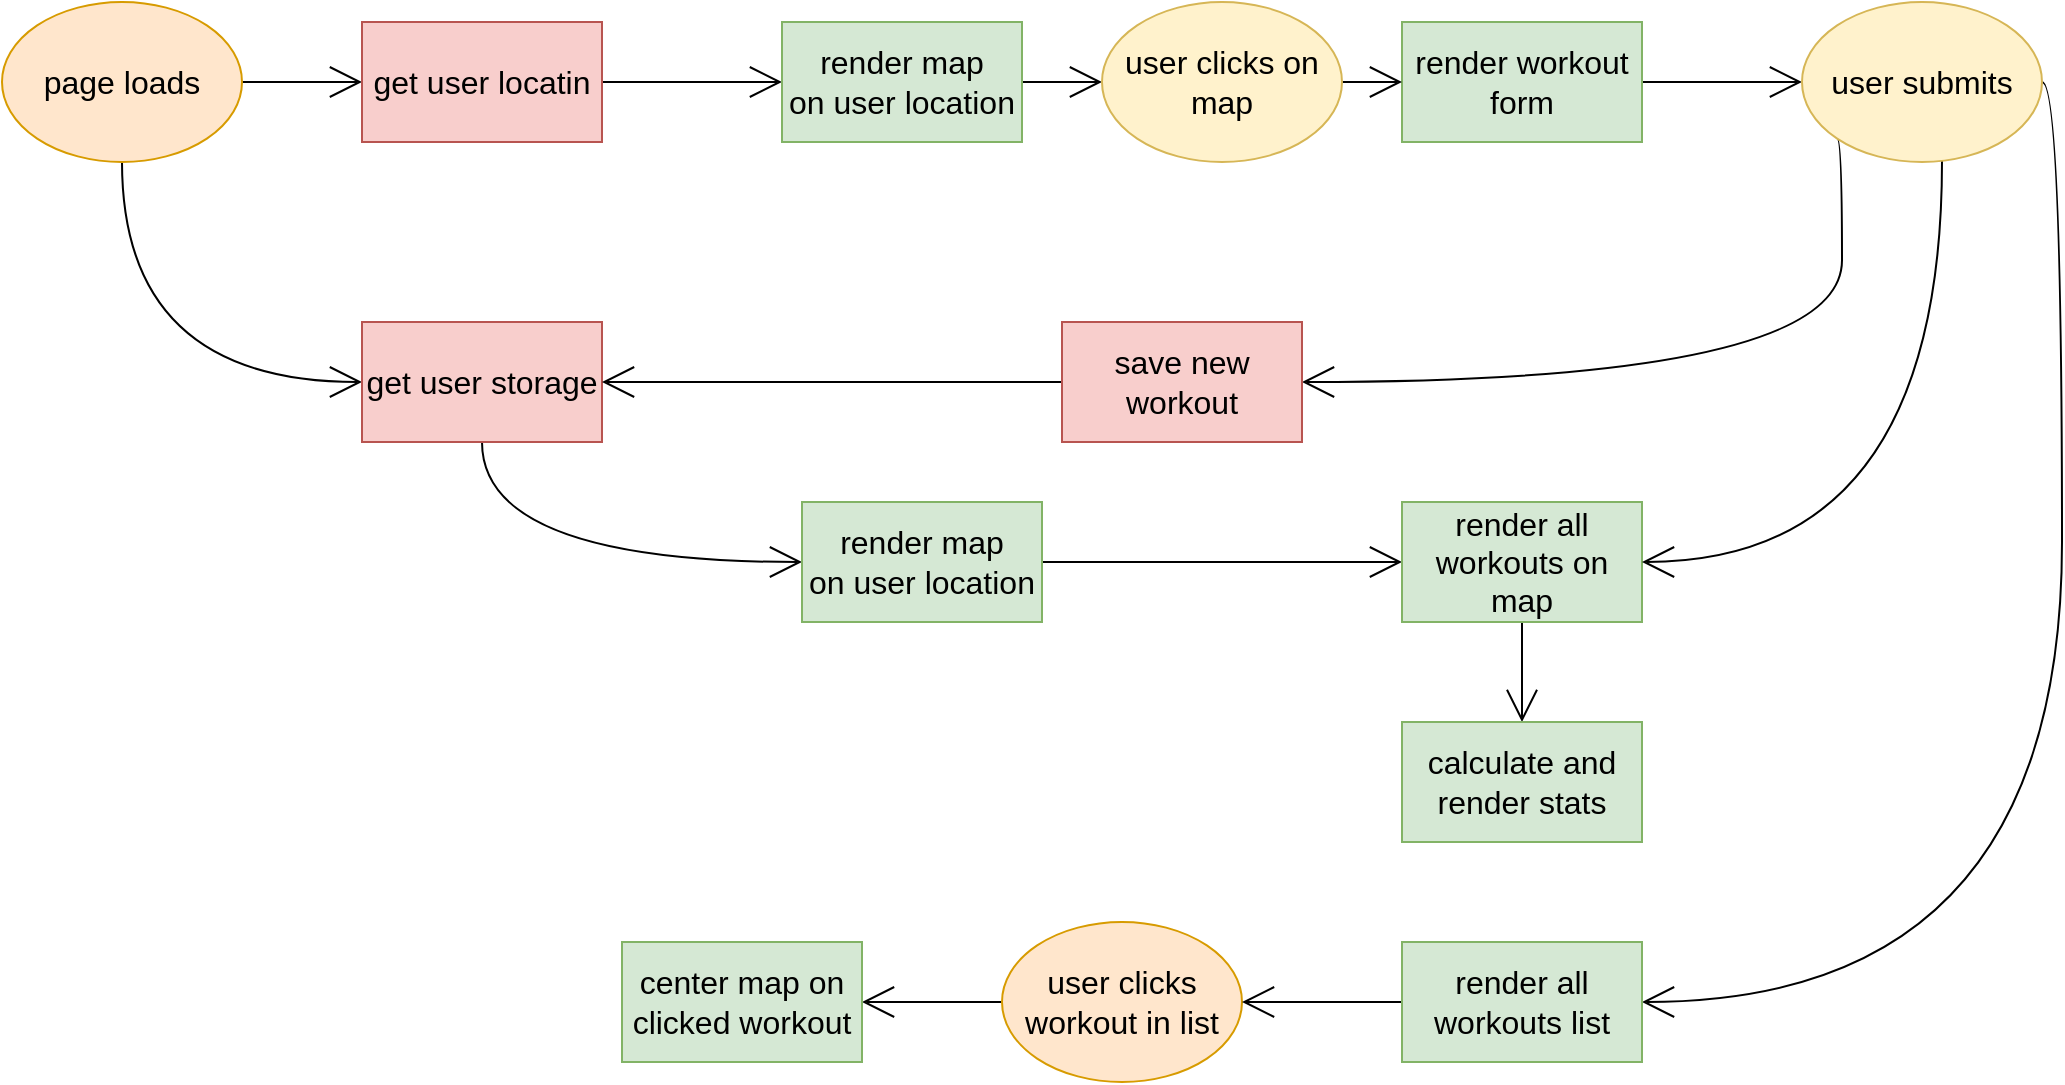 <mxfile version="20.1.3" type="device"><diagram id="C5RBs43oDa-KdzZeNtuy" name="Page-1"><mxGraphModel dx="1422" dy="805" grid="1" gridSize="10" guides="1" tooltips="1" connect="1" arrows="1" fold="1" page="1" pageScale="1" pageWidth="1600" pageHeight="900" math="0" shadow="0"><root><mxCell id="WIyWlLk6GJQsqaUBKTNV-0"/><mxCell id="WIyWlLk6GJQsqaUBKTNV-1" parent="WIyWlLk6GJQsqaUBKTNV-0"/><mxCell id="ao5uxAmH5-SWPgVZtmLm-2" style="edgeStyle=orthogonalEdgeStyle;curved=1;rounded=0;orthogonalLoop=1;jettySize=auto;html=1;fontSize=12;endArrow=open;startSize=14;endSize=14;" parent="WIyWlLk6GJQsqaUBKTNV-1" source="ao5uxAmH5-SWPgVZtmLm-0" target="ao5uxAmH5-SWPgVZtmLm-1" edge="1"><mxGeometry relative="1" as="geometry"/></mxCell><mxCell id="ao5uxAmH5-SWPgVZtmLm-5" style="edgeStyle=orthogonalEdgeStyle;curved=1;rounded=0;orthogonalLoop=1;jettySize=auto;html=1;exitX=0.5;exitY=1;exitDx=0;exitDy=0;entryX=0;entryY=0.5;entryDx=0;entryDy=0;fontSize=12;endArrow=open;startSize=14;endSize=14;" parent="WIyWlLk6GJQsqaUBKTNV-1" source="ao5uxAmH5-SWPgVZtmLm-0" target="ao5uxAmH5-SWPgVZtmLm-4" edge="1"><mxGeometry relative="1" as="geometry"><Array as="points"><mxPoint x="170" y="300"/></Array></mxGeometry></mxCell><mxCell id="ao5uxAmH5-SWPgVZtmLm-0" value="page loads" style="ellipse;whiteSpace=wrap;html=1;fontSize=16;fillColor=#ffe6cc;strokeColor=#d79b00;" parent="WIyWlLk6GJQsqaUBKTNV-1" vertex="1"><mxGeometry x="110" y="110" width="120" height="80" as="geometry"/></mxCell><mxCell id="ao5uxAmH5-SWPgVZtmLm-7" style="edgeStyle=orthogonalEdgeStyle;curved=1;rounded=0;orthogonalLoop=1;jettySize=auto;html=1;exitX=1;exitY=0.5;exitDx=0;exitDy=0;entryX=0;entryY=0.5;entryDx=0;entryDy=0;fontSize=12;endArrow=open;startSize=14;endSize=14;" parent="WIyWlLk6GJQsqaUBKTNV-1" source="ao5uxAmH5-SWPgVZtmLm-1" target="ao5uxAmH5-SWPgVZtmLm-6" edge="1"><mxGeometry relative="1" as="geometry"/></mxCell><mxCell id="ao5uxAmH5-SWPgVZtmLm-1" value="get user locatin" style="rounded=0;whiteSpace=wrap;html=1;fontSize=16;fillColor=#f8cecc;strokeColor=#b85450;" parent="WIyWlLk6GJQsqaUBKTNV-1" vertex="1"><mxGeometry x="290" y="120" width="120" height="60" as="geometry"/></mxCell><mxCell id="ao5uxAmH5-SWPgVZtmLm-27" style="edgeStyle=orthogonalEdgeStyle;curved=1;rounded=0;orthogonalLoop=1;jettySize=auto;html=1;entryX=0;entryY=0.5;entryDx=0;entryDy=0;fontSize=12;endArrow=open;startSize=14;endSize=14;exitX=0.5;exitY=1;exitDx=0;exitDy=0;" parent="WIyWlLk6GJQsqaUBKTNV-1" source="ao5uxAmH5-SWPgVZtmLm-4" target="ao5uxAmH5-SWPgVZtmLm-12" edge="1"><mxGeometry relative="1" as="geometry"/></mxCell><mxCell id="ao5uxAmH5-SWPgVZtmLm-4" value="get user storage" style="rounded=0;whiteSpace=wrap;html=1;fontSize=16;fillColor=#f8cecc;strokeColor=#b85450;" parent="WIyWlLk6GJQsqaUBKTNV-1" vertex="1"><mxGeometry x="290" y="270" width="120" height="60" as="geometry"/></mxCell><mxCell id="ao5uxAmH5-SWPgVZtmLm-10" style="edgeStyle=orthogonalEdgeStyle;curved=1;rounded=0;orthogonalLoop=1;jettySize=auto;html=1;exitX=1;exitY=0.5;exitDx=0;exitDy=0;entryX=0;entryY=0.5;entryDx=0;entryDy=0;fontSize=12;endArrow=open;startSize=14;endSize=14;" parent="WIyWlLk6GJQsqaUBKTNV-1" source="ao5uxAmH5-SWPgVZtmLm-6" target="ao5uxAmH5-SWPgVZtmLm-9" edge="1"><mxGeometry relative="1" as="geometry"/></mxCell><mxCell id="ao5uxAmH5-SWPgVZtmLm-6" value="render map&lt;br&gt;on user location" style="rounded=0;whiteSpace=wrap;html=1;fontSize=16;fillColor=#d5e8d4;strokeColor=#82b366;" parent="WIyWlLk6GJQsqaUBKTNV-1" vertex="1"><mxGeometry x="500" y="120" width="120" height="60" as="geometry"/></mxCell><mxCell id="ao5uxAmH5-SWPgVZtmLm-17" style="edgeStyle=orthogonalEdgeStyle;curved=1;rounded=0;orthogonalLoop=1;jettySize=auto;html=1;fontSize=12;endArrow=open;startSize=14;endSize=14;" parent="WIyWlLk6GJQsqaUBKTNV-1" source="ao5uxAmH5-SWPgVZtmLm-8" target="ao5uxAmH5-SWPgVZtmLm-16" edge="1"><mxGeometry relative="1" as="geometry"/></mxCell><mxCell id="ao5uxAmH5-SWPgVZtmLm-8" value="render workout form" style="rounded=0;whiteSpace=wrap;html=1;fontSize=16;fillColor=#d5e8d4;strokeColor=#82b366;" parent="WIyWlLk6GJQsqaUBKTNV-1" vertex="1"><mxGeometry x="810" y="120" width="120" height="60" as="geometry"/></mxCell><mxCell id="ao5uxAmH5-SWPgVZtmLm-11" style="edgeStyle=orthogonalEdgeStyle;curved=1;rounded=0;orthogonalLoop=1;jettySize=auto;html=1;exitX=1;exitY=0.5;exitDx=0;exitDy=0;entryX=0;entryY=0.5;entryDx=0;entryDy=0;fontSize=12;endArrow=open;startSize=14;endSize=14;" parent="WIyWlLk6GJQsqaUBKTNV-1" source="ao5uxAmH5-SWPgVZtmLm-9" target="ao5uxAmH5-SWPgVZtmLm-8" edge="1"><mxGeometry relative="1" as="geometry"/></mxCell><mxCell id="ao5uxAmH5-SWPgVZtmLm-9" value="user clicks on map" style="ellipse;whiteSpace=wrap;html=1;fontSize=16;fillColor=#fff2cc;strokeColor=#d6b656;" parent="WIyWlLk6GJQsqaUBKTNV-1" vertex="1"><mxGeometry x="660" y="110" width="120" height="80" as="geometry"/></mxCell><mxCell id="ao5uxAmH5-SWPgVZtmLm-15" style="edgeStyle=orthogonalEdgeStyle;curved=1;rounded=0;orthogonalLoop=1;jettySize=auto;html=1;entryX=0;entryY=0.5;entryDx=0;entryDy=0;fontSize=12;endArrow=open;startSize=14;endSize=14;" parent="WIyWlLk6GJQsqaUBKTNV-1" source="ao5uxAmH5-SWPgVZtmLm-12" target="ao5uxAmH5-SWPgVZtmLm-14" edge="1"><mxGeometry relative="1" as="geometry"/></mxCell><mxCell id="ao5uxAmH5-SWPgVZtmLm-12" value="render map&lt;br&gt;on user location" style="rounded=0;whiteSpace=wrap;html=1;fontSize=16;fillColor=#d5e8d4;strokeColor=#82b366;" parent="WIyWlLk6GJQsqaUBKTNV-1" vertex="1"><mxGeometry x="510" y="360" width="120" height="60" as="geometry"/></mxCell><mxCell id="ao5uxAmH5-SWPgVZtmLm-20" style="edgeStyle=orthogonalEdgeStyle;curved=1;rounded=0;orthogonalLoop=1;jettySize=auto;html=1;fontSize=12;endArrow=open;startSize=14;endSize=14;" parent="WIyWlLk6GJQsqaUBKTNV-1" source="ao5uxAmH5-SWPgVZtmLm-14" target="ao5uxAmH5-SWPgVZtmLm-19" edge="1"><mxGeometry relative="1" as="geometry"/></mxCell><mxCell id="ao5uxAmH5-SWPgVZtmLm-14" value="render all workouts on map" style="rounded=0;whiteSpace=wrap;html=1;fontSize=16;fillColor=#d5e8d4;strokeColor=#82b366;" parent="WIyWlLk6GJQsqaUBKTNV-1" vertex="1"><mxGeometry x="810" y="360" width="120" height="60" as="geometry"/></mxCell><mxCell id="ao5uxAmH5-SWPgVZtmLm-18" style="edgeStyle=orthogonalEdgeStyle;curved=1;rounded=0;orthogonalLoop=1;jettySize=auto;html=1;entryX=1;entryY=0.5;entryDx=0;entryDy=0;fontSize=12;endArrow=open;startSize=14;endSize=14;" parent="WIyWlLk6GJQsqaUBKTNV-1" source="ao5uxAmH5-SWPgVZtmLm-16" target="ao5uxAmH5-SWPgVZtmLm-14" edge="1"><mxGeometry relative="1" as="geometry"><Array as="points"><mxPoint x="1080" y="390"/></Array></mxGeometry></mxCell><mxCell id="ao5uxAmH5-SWPgVZtmLm-22" style="edgeStyle=orthogonalEdgeStyle;curved=1;rounded=0;orthogonalLoop=1;jettySize=auto;html=1;exitX=0;exitY=1;exitDx=0;exitDy=0;entryX=1;entryY=0.5;entryDx=0;entryDy=0;fontSize=12;endArrow=open;startSize=14;endSize=14;" parent="WIyWlLk6GJQsqaUBKTNV-1" source="ao5uxAmH5-SWPgVZtmLm-16" target="ao5uxAmH5-SWPgVZtmLm-21" edge="1"><mxGeometry relative="1" as="geometry"><Array as="points"><mxPoint x="1030" y="178"/><mxPoint x="1030" y="300"/></Array></mxGeometry></mxCell><mxCell id="ao5uxAmH5-SWPgVZtmLm-28" style="edgeStyle=orthogonalEdgeStyle;curved=1;rounded=0;orthogonalLoop=1;jettySize=auto;html=1;fontSize=12;endArrow=open;startSize=14;endSize=14;entryX=1;entryY=0.5;entryDx=0;entryDy=0;" parent="WIyWlLk6GJQsqaUBKTNV-1" source="ao5uxAmH5-SWPgVZtmLm-16" target="ao5uxAmH5-SWPgVZtmLm-29" edge="1"><mxGeometry relative="1" as="geometry"><mxPoint x="1160" y="690" as="targetPoint"/><Array as="points"><mxPoint x="1140" y="150"/><mxPoint x="1140" y="610"/></Array></mxGeometry></mxCell><mxCell id="ao5uxAmH5-SWPgVZtmLm-16" value="user submits" style="ellipse;whiteSpace=wrap;html=1;fontSize=16;fillColor=#fff2cc;strokeColor=#d6b656;" parent="WIyWlLk6GJQsqaUBKTNV-1" vertex="1"><mxGeometry x="1010" y="110" width="120" height="80" as="geometry"/></mxCell><mxCell id="ao5uxAmH5-SWPgVZtmLm-19" value="calculate and render stats" style="rounded=0;whiteSpace=wrap;html=1;fontSize=16;fillColor=#d5e8d4;strokeColor=#82b366;" parent="WIyWlLk6GJQsqaUBKTNV-1" vertex="1"><mxGeometry x="810" y="470" width="120" height="60" as="geometry"/></mxCell><mxCell id="ao5uxAmH5-SWPgVZtmLm-23" style="edgeStyle=orthogonalEdgeStyle;curved=1;rounded=0;orthogonalLoop=1;jettySize=auto;html=1;entryX=1;entryY=0.5;entryDx=0;entryDy=0;fontSize=12;endArrow=open;startSize=14;endSize=14;" parent="WIyWlLk6GJQsqaUBKTNV-1" source="ao5uxAmH5-SWPgVZtmLm-21" target="ao5uxAmH5-SWPgVZtmLm-4" edge="1"><mxGeometry relative="1" as="geometry"/></mxCell><mxCell id="ao5uxAmH5-SWPgVZtmLm-21" value="save new workout" style="rounded=0;whiteSpace=wrap;html=1;fontSize=16;fillColor=#f8cecc;strokeColor=#b85450;" parent="WIyWlLk6GJQsqaUBKTNV-1" vertex="1"><mxGeometry x="640" y="270" width="120" height="60" as="geometry"/></mxCell><mxCell id="ao5uxAmH5-SWPgVZtmLm-26" style="edgeStyle=orthogonalEdgeStyle;curved=1;rounded=0;orthogonalLoop=1;jettySize=auto;html=1;entryX=1;entryY=0.5;entryDx=0;entryDy=0;fontSize=12;endArrow=open;startSize=14;endSize=14;" parent="WIyWlLk6GJQsqaUBKTNV-1" source="ao5uxAmH5-SWPgVZtmLm-24" target="ao5uxAmH5-SWPgVZtmLm-25" edge="1"><mxGeometry relative="1" as="geometry"/></mxCell><mxCell id="ao5uxAmH5-SWPgVZtmLm-24" value="user clicks workout in list" style="ellipse;whiteSpace=wrap;html=1;fontSize=16;fillColor=#ffe6cc;strokeColor=#d79b00;" parent="WIyWlLk6GJQsqaUBKTNV-1" vertex="1"><mxGeometry x="610" y="570" width="120" height="80" as="geometry"/></mxCell><mxCell id="ao5uxAmH5-SWPgVZtmLm-25" value="center map on clicked workout" style="rounded=0;whiteSpace=wrap;html=1;fontSize=16;fillColor=#d5e8d4;strokeColor=#82b366;" parent="WIyWlLk6GJQsqaUBKTNV-1" vertex="1"><mxGeometry x="420" y="580" width="120" height="60" as="geometry"/></mxCell><mxCell id="ao5uxAmH5-SWPgVZtmLm-30" style="edgeStyle=orthogonalEdgeStyle;curved=1;rounded=0;orthogonalLoop=1;jettySize=auto;html=1;entryX=1;entryY=0.5;entryDx=0;entryDy=0;fontSize=12;endArrow=open;startSize=14;endSize=14;" parent="WIyWlLk6GJQsqaUBKTNV-1" source="ao5uxAmH5-SWPgVZtmLm-29" target="ao5uxAmH5-SWPgVZtmLm-24" edge="1"><mxGeometry relative="1" as="geometry"/></mxCell><mxCell id="ao5uxAmH5-SWPgVZtmLm-29" value="render all workouts list" style="rounded=0;whiteSpace=wrap;html=1;fontSize=16;fillColor=#d5e8d4;strokeColor=#82b366;" parent="WIyWlLk6GJQsqaUBKTNV-1" vertex="1"><mxGeometry x="810" y="580" width="120" height="60" as="geometry"/></mxCell></root></mxGraphModel></diagram></mxfile>